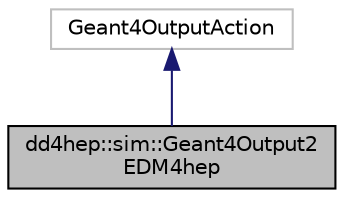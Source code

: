 digraph "dd4hep::sim::Geant4Output2EDM4hep"
{
 // LATEX_PDF_SIZE
  edge [fontname="Helvetica",fontsize="10",labelfontname="Helvetica",labelfontsize="10"];
  node [fontname="Helvetica",fontsize="10",shape=record];
  Node1 [label="dd4hep::sim::Geant4Output2\lEDM4hep",height=0.2,width=0.4,color="black", fillcolor="grey75", style="filled", fontcolor="black",tooltip="Base class to output Geant4 event data to EDM4hep."];
  Node2 -> Node1 [dir="back",color="midnightblue",fontsize="10",style="solid",fontname="Helvetica"];
  Node2 [label="Geant4OutputAction",height=0.2,width=0.4,color="grey75", fillcolor="white", style="filled",tooltip=" "];
}
